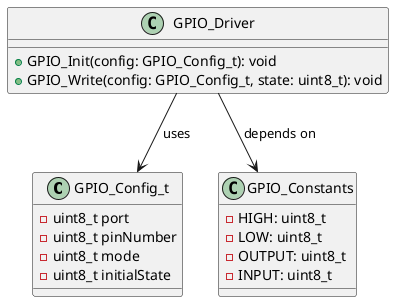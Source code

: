 @startuml

' Define GPIO_Config_t class with attributes
class GPIO_Config_t {
  - uint8_t port
  - uint8_t pinNumber
  - uint8_t mode
  - uint8_t initialState
}

' Define GPIO driver functions as methods of a class
class GPIO_Driver {
  + GPIO_Init(config: GPIO_Config_t): void
  + GPIO_Write(config: GPIO_Config_t, state: uint8_t): void
}

' Relationships between classes
GPIO_Driver --> GPIO_Config_t : uses

' Define constants for GPIO states and modes
class GPIO_Constants {
  - HIGH: uint8_t
  - LOW: uint8_t
  - OUTPUT: uint8_t
  - INPUT: uint8_t
}

' Relationships between constants and GPIO_Driver
GPIO_Driver --> GPIO_Constants : depends on

@enduml

